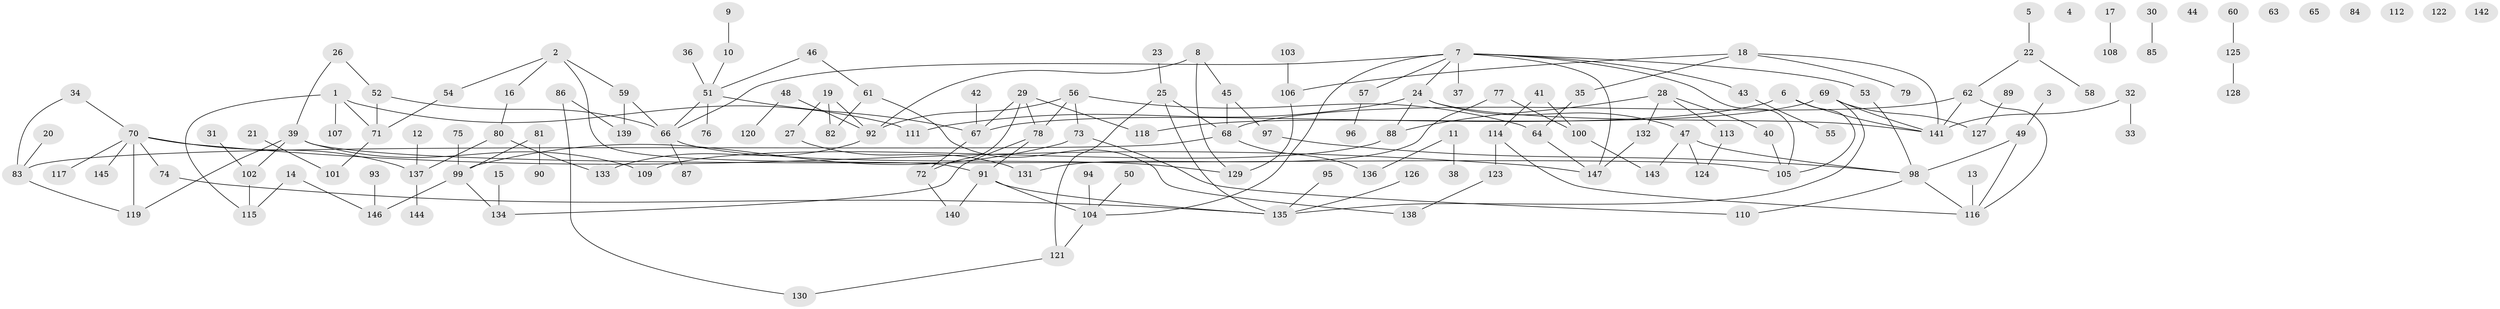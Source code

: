 // coarse degree distribution, {9: 0.015625, 8: 0.015625, 5: 0.0625, 2: 0.234375, 4: 0.140625, 6: 0.03125, 3: 0.203125, 7: 0.046875, 1: 0.234375, 10: 0.015625}
// Generated by graph-tools (version 1.1) at 2025/48/03/04/25 22:48:27]
// undirected, 147 vertices, 176 edges
graph export_dot {
  node [color=gray90,style=filled];
  1;
  2;
  3;
  4;
  5;
  6;
  7;
  8;
  9;
  10;
  11;
  12;
  13;
  14;
  15;
  16;
  17;
  18;
  19;
  20;
  21;
  22;
  23;
  24;
  25;
  26;
  27;
  28;
  29;
  30;
  31;
  32;
  33;
  34;
  35;
  36;
  37;
  38;
  39;
  40;
  41;
  42;
  43;
  44;
  45;
  46;
  47;
  48;
  49;
  50;
  51;
  52;
  53;
  54;
  55;
  56;
  57;
  58;
  59;
  60;
  61;
  62;
  63;
  64;
  65;
  66;
  67;
  68;
  69;
  70;
  71;
  72;
  73;
  74;
  75;
  76;
  77;
  78;
  79;
  80;
  81;
  82;
  83;
  84;
  85;
  86;
  87;
  88;
  89;
  90;
  91;
  92;
  93;
  94;
  95;
  96;
  97;
  98;
  99;
  100;
  101;
  102;
  103;
  104;
  105;
  106;
  107;
  108;
  109;
  110;
  111;
  112;
  113;
  114;
  115;
  116;
  117;
  118;
  119;
  120;
  121;
  122;
  123;
  124;
  125;
  126;
  127;
  128;
  129;
  130;
  131;
  132;
  133;
  134;
  135;
  136;
  137;
  138;
  139;
  140;
  141;
  142;
  143;
  144;
  145;
  146;
  147;
  1 -- 71;
  1 -- 107;
  1 -- 111;
  1 -- 115;
  2 -- 16;
  2 -- 54;
  2 -- 59;
  2 -- 91;
  3 -- 49;
  5 -- 22;
  6 -- 67;
  6 -- 105;
  6 -- 141;
  7 -- 24;
  7 -- 37;
  7 -- 43;
  7 -- 53;
  7 -- 57;
  7 -- 66;
  7 -- 104;
  7 -- 105;
  7 -- 147;
  8 -- 45;
  8 -- 92;
  8 -- 129;
  9 -- 10;
  10 -- 51;
  11 -- 38;
  11 -- 136;
  12 -- 137;
  13 -- 116;
  14 -- 115;
  14 -- 146;
  15 -- 134;
  16 -- 80;
  17 -- 108;
  18 -- 35;
  18 -- 79;
  18 -- 106;
  18 -- 141;
  19 -- 27;
  19 -- 82;
  19 -- 92;
  20 -- 83;
  21 -- 101;
  22 -- 58;
  22 -- 62;
  23 -- 25;
  24 -- 47;
  24 -- 88;
  24 -- 111;
  24 -- 141;
  25 -- 68;
  25 -- 121;
  25 -- 135;
  26 -- 39;
  26 -- 52;
  27 -- 131;
  28 -- 40;
  28 -- 88;
  28 -- 113;
  28 -- 132;
  29 -- 67;
  29 -- 72;
  29 -- 78;
  29 -- 118;
  30 -- 85;
  31 -- 102;
  32 -- 33;
  32 -- 141;
  34 -- 70;
  34 -- 83;
  35 -- 64;
  36 -- 51;
  39 -- 102;
  39 -- 105;
  39 -- 109;
  39 -- 119;
  40 -- 105;
  41 -- 100;
  41 -- 114;
  42 -- 67;
  43 -- 55;
  45 -- 68;
  45 -- 97;
  46 -- 51;
  46 -- 61;
  47 -- 98;
  47 -- 124;
  47 -- 143;
  48 -- 92;
  48 -- 120;
  49 -- 98;
  49 -- 116;
  50 -- 104;
  51 -- 66;
  51 -- 67;
  51 -- 76;
  52 -- 66;
  52 -- 71;
  53 -- 98;
  54 -- 71;
  56 -- 64;
  56 -- 73;
  56 -- 78;
  56 -- 92;
  57 -- 96;
  59 -- 66;
  59 -- 139;
  60 -- 125;
  61 -- 82;
  61 -- 138;
  62 -- 68;
  62 -- 116;
  62 -- 141;
  64 -- 147;
  66 -- 87;
  66 -- 129;
  67 -- 72;
  68 -- 83;
  68 -- 136;
  69 -- 118;
  69 -- 127;
  69 -- 135;
  69 -- 141;
  70 -- 74;
  70 -- 117;
  70 -- 119;
  70 -- 137;
  70 -- 145;
  70 -- 147;
  71 -- 101;
  72 -- 140;
  73 -- 99;
  73 -- 110;
  74 -- 135;
  75 -- 99;
  77 -- 100;
  77 -- 131;
  78 -- 91;
  78 -- 134;
  80 -- 133;
  80 -- 137;
  81 -- 90;
  81 -- 99;
  83 -- 119;
  86 -- 130;
  86 -- 139;
  88 -- 109;
  89 -- 127;
  91 -- 104;
  91 -- 135;
  91 -- 140;
  92 -- 133;
  93 -- 146;
  94 -- 104;
  95 -- 135;
  97 -- 98;
  98 -- 110;
  98 -- 116;
  99 -- 134;
  99 -- 146;
  100 -- 143;
  102 -- 115;
  103 -- 106;
  104 -- 121;
  106 -- 129;
  113 -- 124;
  114 -- 116;
  114 -- 123;
  121 -- 130;
  123 -- 138;
  125 -- 128;
  126 -- 135;
  132 -- 147;
  137 -- 144;
}

